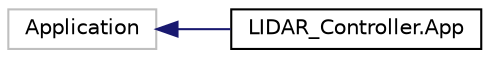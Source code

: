 digraph "Graphical Class Hierarchy"
{
  edge [fontname="Helvetica",fontsize="10",labelfontname="Helvetica",labelfontsize="10"];
  node [fontname="Helvetica",fontsize="10",shape=record];
  rankdir="LR";
  Node1 [label="Application",height=0.2,width=0.4,color="grey75", fillcolor="white", style="filled"];
  Node1 -> Node2 [dir="back",color="midnightblue",fontsize="10",style="solid",fontname="Helvetica"];
  Node2 [label="LIDAR_Controller.App",height=0.2,width=0.4,color="black", fillcolor="white", style="filled",URL="$class_l_i_d_a_r___controller_1_1_app.html",tooltip="Interaktionslogik für \"App.xaml\" "];
}
